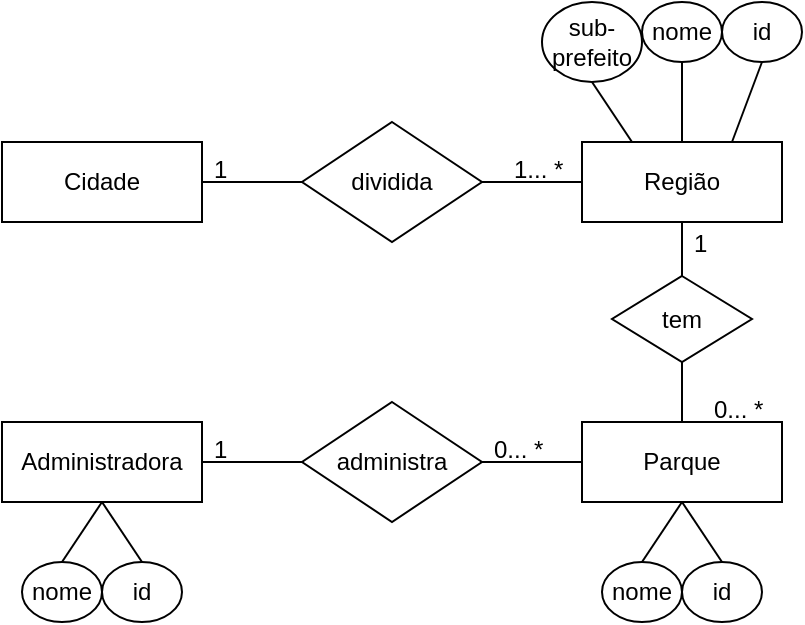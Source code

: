 <mxfile version="20.4.1" type="device"><diagram id="XUJrZe63a5HdsDnBXhBC" name="Página-1"><mxGraphModel dx="1098" dy="435" grid="1" gridSize="10" guides="1" tooltips="1" connect="1" arrows="1" fold="1" page="1" pageScale="1" pageWidth="291" pageHeight="413" math="0" shadow="0"><root><mxCell id="0"/><mxCell id="1" parent="0"/><mxCell id="SIn5rZVi7K69j_77Xlpa-1" value="Cidade" style="whiteSpace=wrap;html=1;align=center;" vertex="1" parent="1"><mxGeometry x="-170" y="110" width="100" height="40" as="geometry"/></mxCell><mxCell id="SIn5rZVi7K69j_77Xlpa-2" value="Região" style="whiteSpace=wrap;html=1;align=center;" vertex="1" parent="1"><mxGeometry x="120" y="110" width="100" height="40" as="geometry"/></mxCell><mxCell id="SIn5rZVi7K69j_77Xlpa-5" value="sub-prefeito" style="ellipse;whiteSpace=wrap;html=1;align=center;" vertex="1" parent="1"><mxGeometry x="100" y="40" width="50" height="40" as="geometry"/></mxCell><mxCell id="SIn5rZVi7K69j_77Xlpa-8" value="" style="endArrow=none;html=1;rounded=0;exitX=1;exitY=0.5;exitDx=0;exitDy=0;entryX=0;entryY=0.5;entryDx=0;entryDy=0;" edge="1" parent="1" source="SIn5rZVi7K69j_77Xlpa-1" target="SIn5rZVi7K69j_77Xlpa-2"><mxGeometry relative="1" as="geometry"><mxPoint x="-80" y="240" as="sourcePoint"/><mxPoint x="80" y="240" as="targetPoint"/></mxGeometry></mxCell><mxCell id="SIn5rZVi7K69j_77Xlpa-3" value="dividida" style="shape=rhombus;perimeter=rhombusPerimeter;whiteSpace=wrap;html=1;align=center;" vertex="1" parent="1"><mxGeometry x="-20" y="100" width="90" height="60" as="geometry"/></mxCell><mxCell id="SIn5rZVi7K69j_77Xlpa-9" value="" style="endArrow=none;html=1;rounded=0;entryX=0.5;entryY=1;entryDx=0;entryDy=0;exitX=0.25;exitY=0;exitDx=0;exitDy=0;" edge="1" parent="1" source="SIn5rZVi7K69j_77Xlpa-2" target="SIn5rZVi7K69j_77Xlpa-5"><mxGeometry relative="1" as="geometry"><mxPoint x="50" y="220" as="sourcePoint"/><mxPoint x="210" y="220" as="targetPoint"/></mxGeometry></mxCell><mxCell id="SIn5rZVi7K69j_77Xlpa-10" value="1... *" style="text;strokeColor=none;fillColor=none;spacingLeft=4;spacingRight=4;overflow=hidden;rotatable=0;points=[[0,0.5],[1,0.5]];portConstraint=eastwest;fontSize=12;" vertex="1" parent="1"><mxGeometry x="80" y="110" width="40" height="30" as="geometry"/></mxCell><mxCell id="SIn5rZVi7K69j_77Xlpa-11" value="1" style="text;strokeColor=none;fillColor=none;spacingLeft=4;spacingRight=4;overflow=hidden;rotatable=0;points=[[0,0.5],[1,0.5]];portConstraint=eastwest;fontSize=12;" vertex="1" parent="1"><mxGeometry x="-70" y="110" width="40" height="30" as="geometry"/></mxCell><mxCell id="SIn5rZVi7K69j_77Xlpa-13" value="nome" style="ellipse;whiteSpace=wrap;html=1;align=center;" vertex="1" parent="1"><mxGeometry x="150" y="40" width="40" height="30" as="geometry"/></mxCell><mxCell id="SIn5rZVi7K69j_77Xlpa-14" value="id" style="ellipse;whiteSpace=wrap;html=1;align=center;" vertex="1" parent="1"><mxGeometry x="190" y="40" width="40" height="30" as="geometry"/></mxCell><mxCell id="SIn5rZVi7K69j_77Xlpa-15" value="" style="endArrow=none;html=1;rounded=0;exitX=0.5;exitY=1;exitDx=0;exitDy=0;entryX=0.5;entryY=0;entryDx=0;entryDy=0;" edge="1" parent="1" source="SIn5rZVi7K69j_77Xlpa-13" target="SIn5rZVi7K69j_77Xlpa-2"><mxGeometry relative="1" as="geometry"><mxPoint y="210" as="sourcePoint"/><mxPoint x="160" y="210" as="targetPoint"/></mxGeometry></mxCell><mxCell id="SIn5rZVi7K69j_77Xlpa-16" value="" style="endArrow=none;html=1;rounded=0;entryX=0.5;entryY=1;entryDx=0;entryDy=0;exitX=0.75;exitY=0;exitDx=0;exitDy=0;" edge="1" parent="1" source="SIn5rZVi7K69j_77Xlpa-2" target="SIn5rZVi7K69j_77Xlpa-14"><mxGeometry relative="1" as="geometry"><mxPoint x="70" y="170" as="sourcePoint"/><mxPoint x="230" y="170" as="targetPoint"/></mxGeometry></mxCell><mxCell id="SIn5rZVi7K69j_77Xlpa-18" value="Parque" style="whiteSpace=wrap;html=1;align=center;" vertex="1" parent="1"><mxGeometry x="120" y="250" width="100" height="40" as="geometry"/></mxCell><mxCell id="SIn5rZVi7K69j_77Xlpa-19" value="" style="endArrow=none;html=1;rounded=0;entryX=0.5;entryY=1;entryDx=0;entryDy=0;" edge="1" parent="1" source="SIn5rZVi7K69j_77Xlpa-18" target="SIn5rZVi7K69j_77Xlpa-2"><mxGeometry relative="1" as="geometry"><mxPoint x="-110" y="300" as="sourcePoint"/><mxPoint x="50" y="300" as="targetPoint"/></mxGeometry></mxCell><mxCell id="SIn5rZVi7K69j_77Xlpa-17" value="tem" style="shape=rhombus;perimeter=rhombusPerimeter;whiteSpace=wrap;html=1;align=center;" vertex="1" parent="1"><mxGeometry x="135" y="177" width="70" height="43" as="geometry"/></mxCell><mxCell id="SIn5rZVi7K69j_77Xlpa-20" value="0... *" style="text;strokeColor=none;fillColor=none;spacingLeft=4;spacingRight=4;overflow=hidden;rotatable=0;points=[[0,0.5],[1,0.5]];portConstraint=eastwest;fontSize=12;" vertex="1" parent="1"><mxGeometry x="180" y="230" width="40" height="30" as="geometry"/></mxCell><mxCell id="SIn5rZVi7K69j_77Xlpa-21" value="1" style="text;strokeColor=none;fillColor=none;spacingLeft=4;spacingRight=4;overflow=hidden;rotatable=0;points=[[0,0.5],[1,0.5]];portConstraint=eastwest;fontSize=12;" vertex="1" parent="1"><mxGeometry x="170" y="147" width="40" height="30" as="geometry"/></mxCell><mxCell id="SIn5rZVi7K69j_77Xlpa-24" value="nome" style="ellipse;whiteSpace=wrap;html=1;align=center;" vertex="1" parent="1"><mxGeometry x="130" y="320" width="40" height="30" as="geometry"/></mxCell><mxCell id="SIn5rZVi7K69j_77Xlpa-25" value="id" style="ellipse;whiteSpace=wrap;html=1;align=center;" vertex="1" parent="1"><mxGeometry x="170" y="320" width="40" height="30" as="geometry"/></mxCell><mxCell id="SIn5rZVi7K69j_77Xlpa-26" value="" style="endArrow=none;html=1;rounded=0;entryX=0.5;entryY=1;entryDx=0;entryDy=0;exitX=0.5;exitY=0;exitDx=0;exitDy=0;" edge="1" parent="1" source="SIn5rZVi7K69j_77Xlpa-24" target="SIn5rZVi7K69j_77Xlpa-18"><mxGeometry relative="1" as="geometry"><mxPoint x="-50" y="320" as="sourcePoint"/><mxPoint x="110" y="320" as="targetPoint"/></mxGeometry></mxCell><mxCell id="SIn5rZVi7K69j_77Xlpa-27" value="" style="endArrow=none;html=1;rounded=0;entryX=0.5;entryY=1;entryDx=0;entryDy=0;exitX=0.5;exitY=0;exitDx=0;exitDy=0;" edge="1" parent="1" source="SIn5rZVi7K69j_77Xlpa-25" target="SIn5rZVi7K69j_77Xlpa-18"><mxGeometry relative="1" as="geometry"><mxPoint x="-100" y="330" as="sourcePoint"/><mxPoint x="60" y="330" as="targetPoint"/></mxGeometry></mxCell><mxCell id="SIn5rZVi7K69j_77Xlpa-28" value="Administradora" style="whiteSpace=wrap;html=1;align=center;" vertex="1" parent="1"><mxGeometry x="-170" y="250" width="100" height="40" as="geometry"/></mxCell><mxCell id="SIn5rZVi7K69j_77Xlpa-31" value="" style="endArrow=none;html=1;rounded=0;exitX=1;exitY=0.5;exitDx=0;exitDy=0;entryX=0;entryY=0.5;entryDx=0;entryDy=0;" edge="1" parent="1" source="SIn5rZVi7K69j_77Xlpa-28" target="SIn5rZVi7K69j_77Xlpa-18"><mxGeometry relative="1" as="geometry"><mxPoint x="90" y="190" as="sourcePoint"/><mxPoint x="250" y="190" as="targetPoint"/></mxGeometry></mxCell><mxCell id="SIn5rZVi7K69j_77Xlpa-29" value="administra" style="shape=rhombus;perimeter=rhombusPerimeter;whiteSpace=wrap;html=1;align=center;" vertex="1" parent="1"><mxGeometry x="-20" y="240" width="90" height="60" as="geometry"/></mxCell><mxCell id="SIn5rZVi7K69j_77Xlpa-32" value="0... *" style="text;strokeColor=none;fillColor=none;spacingLeft=4;spacingRight=4;overflow=hidden;rotatable=0;points=[[0,0.5],[1,0.5]];portConstraint=eastwest;fontSize=12;" vertex="1" parent="1"><mxGeometry x="70" y="250" width="40" height="30" as="geometry"/></mxCell><mxCell id="SIn5rZVi7K69j_77Xlpa-33" value="1" style="text;strokeColor=none;fillColor=none;spacingLeft=4;spacingRight=4;overflow=hidden;rotatable=0;points=[[0,0.5],[1,0.5]];portConstraint=eastwest;fontSize=12;" vertex="1" parent="1"><mxGeometry x="-70" y="250" width="40" height="30" as="geometry"/></mxCell><mxCell id="SIn5rZVi7K69j_77Xlpa-34" value="nome" style="ellipse;whiteSpace=wrap;html=1;align=center;" vertex="1" parent="1"><mxGeometry x="-160" y="320" width="40" height="30" as="geometry"/></mxCell><mxCell id="SIn5rZVi7K69j_77Xlpa-35" value="id" style="ellipse;whiteSpace=wrap;html=1;align=center;" vertex="1" parent="1"><mxGeometry x="-120" y="320" width="40" height="30" as="geometry"/></mxCell><mxCell id="SIn5rZVi7K69j_77Xlpa-36" value="" style="endArrow=none;html=1;rounded=0;entryX=0.5;entryY=1;entryDx=0;entryDy=0;exitX=0.5;exitY=0;exitDx=0;exitDy=0;" edge="1" parent="1" source="SIn5rZVi7K69j_77Xlpa-34"><mxGeometry relative="1" as="geometry"><mxPoint x="-340" y="320" as="sourcePoint"/><mxPoint x="-120" y="290" as="targetPoint"/></mxGeometry></mxCell><mxCell id="SIn5rZVi7K69j_77Xlpa-37" value="" style="endArrow=none;html=1;rounded=0;entryX=0.5;entryY=1;entryDx=0;entryDy=0;exitX=0.5;exitY=0;exitDx=0;exitDy=0;" edge="1" parent="1" source="SIn5rZVi7K69j_77Xlpa-35"><mxGeometry relative="1" as="geometry"><mxPoint x="-390" y="330" as="sourcePoint"/><mxPoint x="-120" y="290" as="targetPoint"/></mxGeometry></mxCell></root></mxGraphModel></diagram></mxfile>